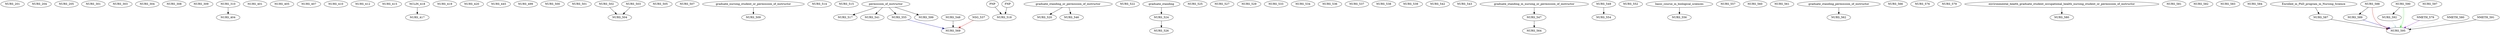 digraph G {
    NURS_201;
    NURS_204;
    NURS_205;
    NURS_301;
    NURS_303;
    NURS_304;
    NURS_308;
    NURS_309;
    NURS_310;
    NURS_401;
    edge [color=black];
    NURS_310 -> NURS_404;
    NURS_405;
    NURS_407;
    NURS_410;
    NURS_412;
    NURS_415;
    edge [color=black];
    NCLIN_418 -> NURS_417;
    NURS_419;
    NURS_420;
    NURS_445;
    NURS_499;
    NURS_500;
    NURS_501;
    edge [color=black];
    NURS_502 -> NURS_504;
    NURS_503 -> NURS_504;
    NURS_505;
    NURS_507;
    edge [color=black];
    graduate_nursing_student_or_permission_of_instructor -> NURS_509;
    NURS_514;
    NURS_515;
    edge [color=black];
    permission_of_instructor -> NURS_517;
    edge [color=black];
    PNP -> NURS_518;
    FNP -> NURS_518;
    edge [color=black];
    graduate_standing_or_permission_of_instructor -> NURS_520;
    NURS_522;
    edge [color=black];
    graduate_standing -> NURS_524;
    NURS_525;
    edge [color=black];
    NURS_524 -> NURS_526;
    NURS_527;
    NURS_529;
    NURS_533;
    NURS_534;
    NURS_536;
    NURS_537;
    NURS_538;
    NURS_539;
    edge [color=black];
    permission_of_instructor -> NURS_541;
    NURS_542;
    NURS_543;
    edge [color=black];
    graduate_standing_or_permission_of_instructor -> NURS_546;
    edge [color=black];
    graduate_standing_in_nursing_or_permission_of_instructor -> NURS_547;
    NURS_548;
    NURS_549;
    NURS_552;
    edge [color=black];
    NURS_549 -> NURS_554;
    edge [color=black];
    permission_of_instructor -> NURS_555;
    edge [color=black];
    basic_course_in_biological_sciences -> NURS_556;
    NURS_557;
    NURS_560;
    NURS_561;
    edge [color=black];
    graduate_standing_permission_of_instructor -> NURS_562;
    edge [color=black];
    NURS_547 -> NURS_564;
    NURS_566;
    edge [color=black];
    NURS_548 -> NURS_569;
    edge [color=red];
    NSG_537 -> NURS_569;
    edge [color=blue];
    NURS_555 -> NURS_569;
    NURS_576;
    NURS_579;
    edge [color=black];
    environmental_health_graduate_student_occupational_health_nursing_student_or_permission_of_instructor -> NURS_580;
    NURS_581;
    NURS_582;
    NURS_583;
    NURS_584;
    edge [color=black];
    Enrolled_in_PhD_program_in_Nursing_Science -> NURS_587;
    NURS_588;
    edge [color=black];
    NURS_588 -> NURS_589;
    NURS_590;
    edge [color=black];
    NURS_590 -> NURS_592;
    edge [color=black];
    NURS_587 -> NURS_595;
    edge [color=red];
    NURS_588 -> NURS_595;
    edge [color=blue];
    NURS_589 -> NURS_595;
    edge [color=green];
    NURS_590 -> NURS_595;
    edge [color=lightblue];
    NURS_592 -> NURS_595;
    edge [color=purple];
    NMETH_579 -> NURS_595;
    edge [color=gray];
    NMETH_580 -> NURS_595;
    edge [color=black];
    NMETH_591 -> NURS_595;
    NURS_597;
    edge [color=black];
    permission_of_instructor -> NURS_599;
}
